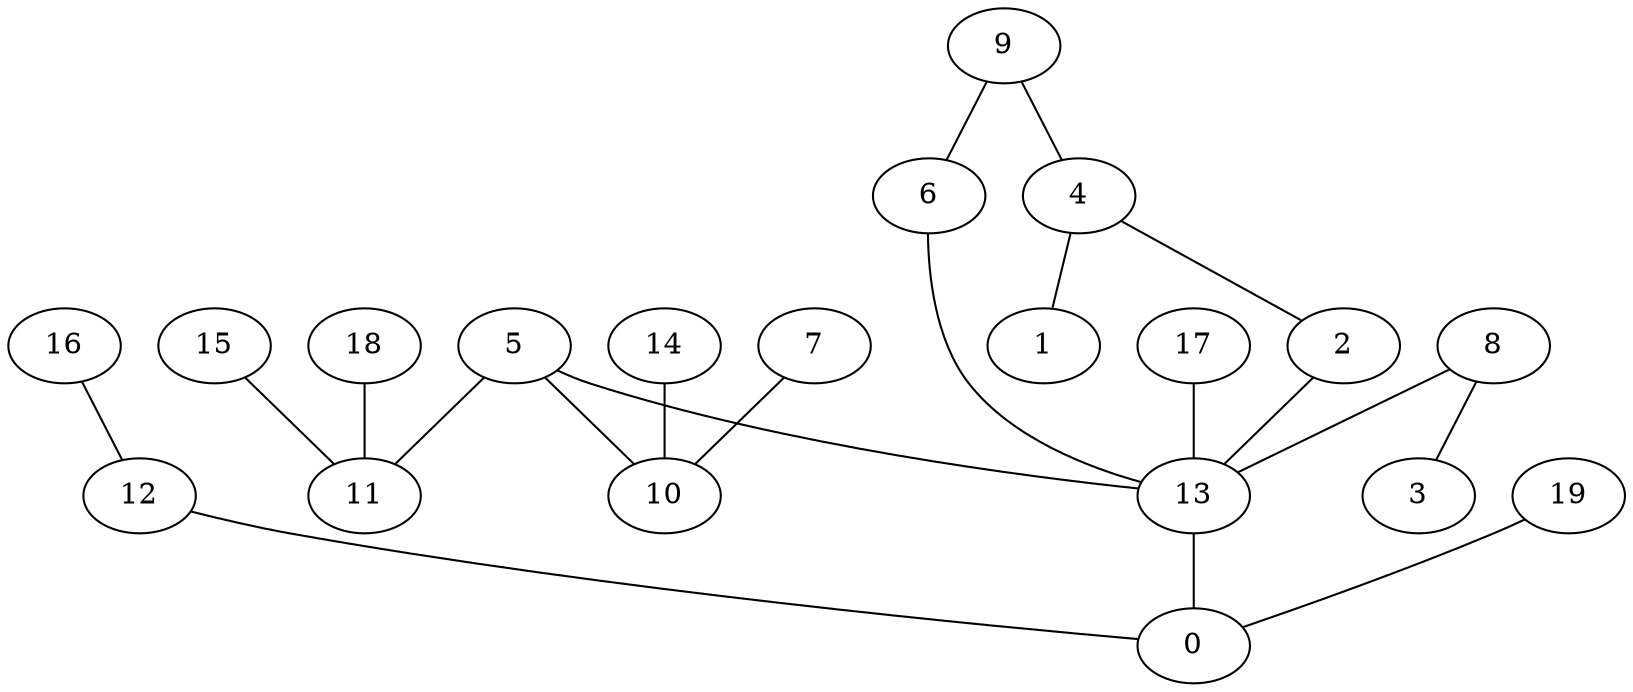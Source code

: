 digraph GG_graph {

subgraph G_graph {
edge [color = black]
"16" -> "12" [dir = none]
"18" -> "11" [dir = none]
"5" -> "13" [dir = none]
"5" -> "10" [dir = none]
"5" -> "11" [dir = none]
"9" -> "6" [dir = none]
"15" -> "11" [dir = none]
"13" -> "0" [dir = none]
"14" -> "10" [dir = none]
"8" -> "3" [dir = none]
"8" -> "13" [dir = none]
"2" -> "13" [dir = none]
"19" -> "0" [dir = none]
"6" -> "13" [dir = none]
"7" -> "10" [dir = none]
"17" -> "13" [dir = none]
"12" -> "0" [dir = none]
"4" -> "1" [dir = none]
"4" -> "2" [dir = none]
"9" -> "4" [dir = none]
}

}
